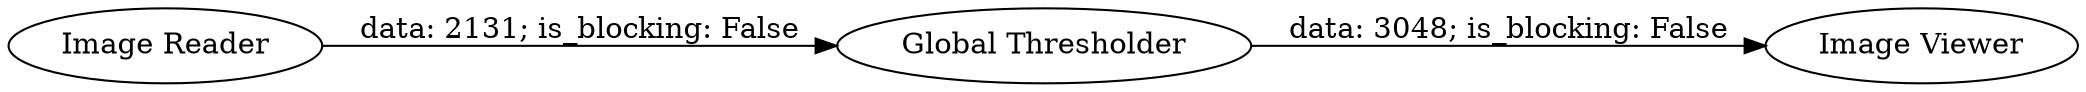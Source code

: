 digraph {
	"-3087969467271299575_1" [label="Image Reader"]
	"-3087969467271299575_3" [label="Image Viewer"]
	"-3087969467271299575_2" [label="Global Thresholder"]
	"-3087969467271299575_2" -> "-3087969467271299575_3" [label="data: 3048; is_blocking: False"]
	"-3087969467271299575_1" -> "-3087969467271299575_2" [label="data: 2131; is_blocking: False"]
	rankdir=LR
}
